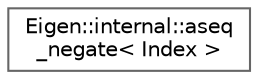 digraph "Graphical Class Hierarchy"
{
 // LATEX_PDF_SIZE
  bgcolor="transparent";
  edge [fontname=Helvetica,fontsize=10,labelfontname=Helvetica,labelfontsize=10];
  node [fontname=Helvetica,fontsize=10,shape=box,height=0.2,width=0.4];
  rankdir="LR";
  Node0 [id="Node000000",label="Eigen::internal::aseq\l_negate\< Index \>",height=0.2,width=0.4,color="grey40", fillcolor="white", style="filled",URL="$structEigen_1_1internal_1_1aseq__negate_3_01Index_01_4.html",tooltip=" "];
}
